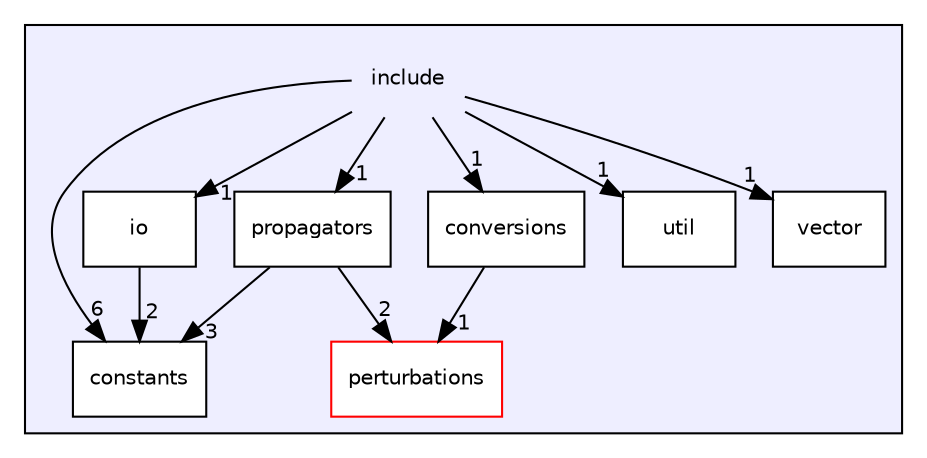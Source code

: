 digraph "include" {
  compound=true
  node [ fontsize="10", fontname="Helvetica"];
  edge [ labelfontsize="10", labelfontname="Helvetica"];
  subgraph clusterdir_d44c64559bbebec7f509842c48db8b23 {
    graph [ bgcolor="#eeeeff", pencolor="black", label="" URL="dir_d44c64559bbebec7f509842c48db8b23.html"];
    dir_d44c64559bbebec7f509842c48db8b23 [shape=plaintext label="include"];
    dir_88daf05616196eb210c6c538937e567d [shape=box label="constants" color="black" fillcolor="white" style="filled" URL="dir_88daf05616196eb210c6c538937e567d.html"];
    dir_c3a4fcea44da01ca5cca282c340cde41 [shape=box label="conversions" color="black" fillcolor="white" style="filled" URL="dir_c3a4fcea44da01ca5cca282c340cde41.html"];
    dir_a00b633439466cbb1729245c7f66f564 [shape=box label="io" color="black" fillcolor="white" style="filled" URL="dir_a00b633439466cbb1729245c7f66f564.html"];
    dir_f6e74ef265a9a28212a0395aaf58c8fe [shape=box label="perturbations" color="red" fillcolor="white" style="filled" URL="dir_f6e74ef265a9a28212a0395aaf58c8fe.html"];
    dir_e71f1b759bebc3883eefe2f9e102561d [shape=box label="propagators" color="black" fillcolor="white" style="filled" URL="dir_e71f1b759bebc3883eefe2f9e102561d.html"];
    dir_586ad3c2f85d776b984733890d824e3e [shape=box label="util" color="black" fillcolor="white" style="filled" URL="dir_586ad3c2f85d776b984733890d824e3e.html"];
    dir_5bea8d2adb1ff9e906d5ca6eb7e29972 [shape=box label="vector" color="black" fillcolor="white" style="filled" URL="dir_5bea8d2adb1ff9e906d5ca6eb7e29972.html"];
  }
  dir_e71f1b759bebc3883eefe2f9e102561d->dir_88daf05616196eb210c6c538937e567d [headlabel="3", labeldistance=1.5 headhref="dir_000003_000001.html"];
  dir_e71f1b759bebc3883eefe2f9e102561d->dir_f6e74ef265a9a28212a0395aaf58c8fe [headlabel="2", labeldistance=1.5 headhref="dir_000003_000005.html"];
  dir_d44c64559bbebec7f509842c48db8b23->dir_586ad3c2f85d776b984733890d824e3e [headlabel="1", labeldistance=1.5 headhref="dir_000000_000007.html"];
  dir_d44c64559bbebec7f509842c48db8b23->dir_5bea8d2adb1ff9e906d5ca6eb7e29972 [headlabel="1", labeldistance=1.5 headhref="dir_000000_000008.html"];
  dir_d44c64559bbebec7f509842c48db8b23->dir_88daf05616196eb210c6c538937e567d [headlabel="6", labeldistance=1.5 headhref="dir_000000_000001.html"];
  dir_d44c64559bbebec7f509842c48db8b23->dir_e71f1b759bebc3883eefe2f9e102561d [headlabel="1", labeldistance=1.5 headhref="dir_000000_000003.html"];
  dir_d44c64559bbebec7f509842c48db8b23->dir_a00b633439466cbb1729245c7f66f564 [headlabel="1", labeldistance=1.5 headhref="dir_000000_000004.html"];
  dir_d44c64559bbebec7f509842c48db8b23->dir_c3a4fcea44da01ca5cca282c340cde41 [headlabel="1", labeldistance=1.5 headhref="dir_000000_000002.html"];
  dir_a00b633439466cbb1729245c7f66f564->dir_88daf05616196eb210c6c538937e567d [headlabel="2", labeldistance=1.5 headhref="dir_000004_000001.html"];
  dir_c3a4fcea44da01ca5cca282c340cde41->dir_f6e74ef265a9a28212a0395aaf58c8fe [headlabel="1", labeldistance=1.5 headhref="dir_000002_000005.html"];
}

